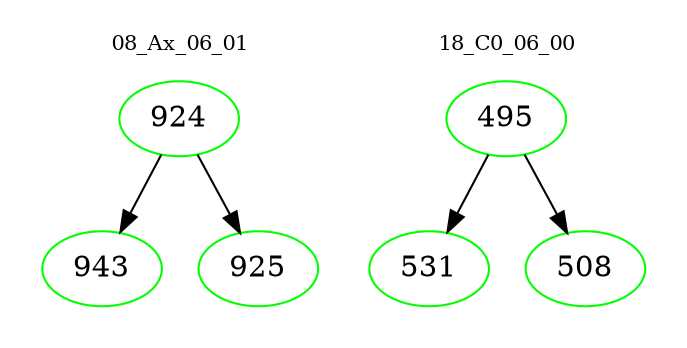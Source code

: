 digraph{
subgraph cluster_0 {
color = white
label = "08_Ax_06_01";
fontsize=10;
T0_924 [label="924", color="green"]
T0_924 -> T0_943 [color="black"]
T0_943 [label="943", color="green"]
T0_924 -> T0_925 [color="black"]
T0_925 [label="925", color="green"]
}
subgraph cluster_1 {
color = white
label = "18_C0_06_00";
fontsize=10;
T1_495 [label="495", color="green"]
T1_495 -> T1_531 [color="black"]
T1_531 [label="531", color="green"]
T1_495 -> T1_508 [color="black"]
T1_508 [label="508", color="green"]
}
}
